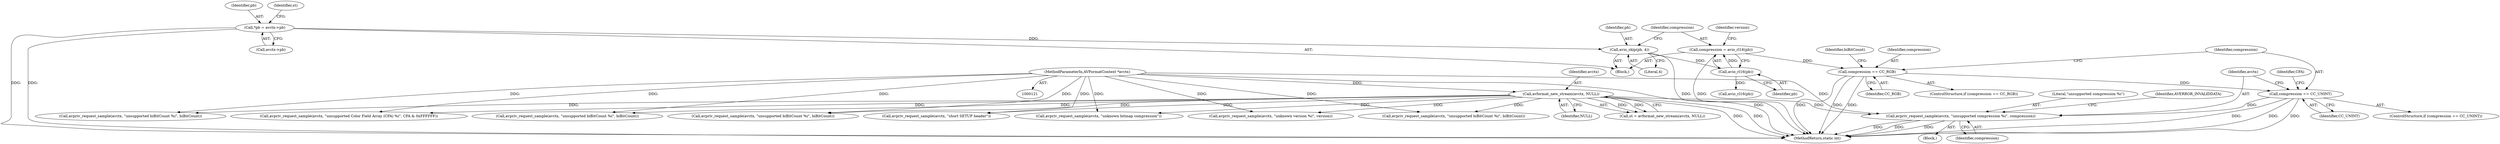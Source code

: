 digraph "0_FFmpeg_7e80b63ecd259d69d383623e75b318bf2bd491f6@pointer" {
"1000635" [label="(Call,avpriv_request_sample(avctx, \"unsupported compression %i\", compression))"];
"1000144" [label="(Call,avformat_new_stream(avctx, NULL))"];
"1000122" [label="(MethodParameterIn,AVFormatContext *avctx)"];
"1000545" [label="(Call,compression == CC_UNINT)"];
"1000480" [label="(Call,compression == CC_RGB)"];
"1000177" [label="(Call,compression = avio_rl16(pb))"];
"1000179" [label="(Call,avio_rl16(pb))"];
"1000174" [label="(Call,avio_skip(pb, 4))"];
"1000125" [label="(Call,*pb = avctx->pb)"];
"1000481" [label="(Identifier,compression)"];
"1000182" [label="(Identifier,version)"];
"1000482" [label="(Identifier,CC_RGB)"];
"1000175" [label="(Identifier,pb)"];
"1000637" [label="(Literal,\"unsupported compression %i\")"];
"1000126" [label="(Identifier,pb)"];
"1000486" [label="(Identifier,biBitCount)"];
"1000122" [label="(MethodParameterIn,AVFormatContext *avctx)"];
"1000617" [label="(Call,avpriv_request_sample(avctx, \"unsupported biBitCount %i\", biBitCount))"];
"1000334" [label="(Call,avpriv_request_sample(avctx, \"short SETUP header\"))"];
"1000177" [label="(Call,compression = avio_rl16(pb))"];
"1000143" [label="(Identifier,st)"];
"1000545" [label="(Call,compression == CC_UNINT)"];
"1000180" [label="(Identifier,pb)"];
"1000303" [label="(Call,avpriv_request_sample(avctx, \"unknown bitmap compression\"))"];
"1000190" [label="(Call,avpriv_request_sample(avctx, \"unknown version %i\", version))"];
"1000480" [label="(Call,compression == CC_RGB)"];
"1000142" [label="(Call,st = avformat_new_stream(avctx, NULL))"];
"1000636" [label="(Identifier,avctx)"];
"1000546" [label="(Identifier,compression)"];
"1000271" [label="(Call,avpriv_request_sample(avctx, \"unsupported biBitCount %i\", biBitCount))"];
"1000479" [label="(ControlStructure,if (compression == CC_RGB))"];
"1000146" [label="(Identifier,NULL)"];
"1000183" [label="(Call,avio_rl16(pb))"];
"1000178" [label="(Identifier,compression)"];
"1000638" [label="(Identifier,compression)"];
"1000635" [label="(Call,avpriv_request_sample(avctx, \"unsupported compression %i\", compression))"];
"1000544" [label="(ControlStructure,if (compression == CC_UNINT))"];
"1000125" [label="(Call,*pb = avctx->pb)"];
"1000127" [label="(Call,avctx->pb)"];
"1000780" [label="(MethodReturn,static int)"];
"1000551" [label="(Identifier,CFA)"];
"1000634" [label="(Block,)"];
"1000537" [label="(Call,avpriv_request_sample(avctx, \"unsupported biBitCount %i\", biBitCount))"];
"1000625" [label="(Call,avpriv_request_sample(avctx, \"unsupported Color Field Array (CFA) %i\", CFA & 0xFFFFFF))"];
"1000179" [label="(Call,avio_rl16(pb))"];
"1000176" [label="(Literal,4)"];
"1000547" [label="(Identifier,CC_UNINT)"];
"1000174" [label="(Call,avio_skip(pb, 4))"];
"1000145" [label="(Identifier,avctx)"];
"1000640" [label="(Identifier,AVERROR_INVALIDDATA)"];
"1000582" [label="(Call,avpriv_request_sample(avctx, \"unsupported biBitCount %i\", biBitCount))"];
"1000123" [label="(Block,)"];
"1000144" [label="(Call,avformat_new_stream(avctx, NULL))"];
"1000635" -> "1000634"  [label="AST: "];
"1000635" -> "1000638"  [label="CFG: "];
"1000636" -> "1000635"  [label="AST: "];
"1000637" -> "1000635"  [label="AST: "];
"1000638" -> "1000635"  [label="AST: "];
"1000640" -> "1000635"  [label="CFG: "];
"1000635" -> "1000780"  [label="DDG: "];
"1000635" -> "1000780"  [label="DDG: "];
"1000635" -> "1000780"  [label="DDG: "];
"1000144" -> "1000635"  [label="DDG: "];
"1000122" -> "1000635"  [label="DDG: "];
"1000545" -> "1000635"  [label="DDG: "];
"1000144" -> "1000142"  [label="AST: "];
"1000144" -> "1000146"  [label="CFG: "];
"1000145" -> "1000144"  [label="AST: "];
"1000146" -> "1000144"  [label="AST: "];
"1000142" -> "1000144"  [label="CFG: "];
"1000144" -> "1000780"  [label="DDG: "];
"1000144" -> "1000780"  [label="DDG: "];
"1000144" -> "1000142"  [label="DDG: "];
"1000144" -> "1000142"  [label="DDG: "];
"1000122" -> "1000144"  [label="DDG: "];
"1000144" -> "1000190"  [label="DDG: "];
"1000144" -> "1000271"  [label="DDG: "];
"1000144" -> "1000303"  [label="DDG: "];
"1000144" -> "1000334"  [label="DDG: "];
"1000144" -> "1000537"  [label="DDG: "];
"1000144" -> "1000582"  [label="DDG: "];
"1000144" -> "1000617"  [label="DDG: "];
"1000144" -> "1000625"  [label="DDG: "];
"1000122" -> "1000121"  [label="AST: "];
"1000122" -> "1000780"  [label="DDG: "];
"1000122" -> "1000190"  [label="DDG: "];
"1000122" -> "1000271"  [label="DDG: "];
"1000122" -> "1000303"  [label="DDG: "];
"1000122" -> "1000334"  [label="DDG: "];
"1000122" -> "1000537"  [label="DDG: "];
"1000122" -> "1000582"  [label="DDG: "];
"1000122" -> "1000617"  [label="DDG: "];
"1000122" -> "1000625"  [label="DDG: "];
"1000545" -> "1000544"  [label="AST: "];
"1000545" -> "1000547"  [label="CFG: "];
"1000546" -> "1000545"  [label="AST: "];
"1000547" -> "1000545"  [label="AST: "];
"1000551" -> "1000545"  [label="CFG: "];
"1000636" -> "1000545"  [label="CFG: "];
"1000545" -> "1000780"  [label="DDG: "];
"1000545" -> "1000780"  [label="DDG: "];
"1000545" -> "1000780"  [label="DDG: "];
"1000480" -> "1000545"  [label="DDG: "];
"1000480" -> "1000479"  [label="AST: "];
"1000480" -> "1000482"  [label="CFG: "];
"1000481" -> "1000480"  [label="AST: "];
"1000482" -> "1000480"  [label="AST: "];
"1000486" -> "1000480"  [label="CFG: "];
"1000546" -> "1000480"  [label="CFG: "];
"1000480" -> "1000780"  [label="DDG: "];
"1000480" -> "1000780"  [label="DDG: "];
"1000480" -> "1000780"  [label="DDG: "];
"1000177" -> "1000480"  [label="DDG: "];
"1000177" -> "1000123"  [label="AST: "];
"1000177" -> "1000179"  [label="CFG: "];
"1000178" -> "1000177"  [label="AST: "];
"1000179" -> "1000177"  [label="AST: "];
"1000182" -> "1000177"  [label="CFG: "];
"1000177" -> "1000780"  [label="DDG: "];
"1000179" -> "1000177"  [label="DDG: "];
"1000179" -> "1000180"  [label="CFG: "];
"1000180" -> "1000179"  [label="AST: "];
"1000174" -> "1000179"  [label="DDG: "];
"1000179" -> "1000183"  [label="DDG: "];
"1000174" -> "1000123"  [label="AST: "];
"1000174" -> "1000176"  [label="CFG: "];
"1000175" -> "1000174"  [label="AST: "];
"1000176" -> "1000174"  [label="AST: "];
"1000178" -> "1000174"  [label="CFG: "];
"1000174" -> "1000780"  [label="DDG: "];
"1000125" -> "1000174"  [label="DDG: "];
"1000125" -> "1000123"  [label="AST: "];
"1000125" -> "1000127"  [label="CFG: "];
"1000126" -> "1000125"  [label="AST: "];
"1000127" -> "1000125"  [label="AST: "];
"1000143" -> "1000125"  [label="CFG: "];
"1000125" -> "1000780"  [label="DDG: "];
"1000125" -> "1000780"  [label="DDG: "];
}

